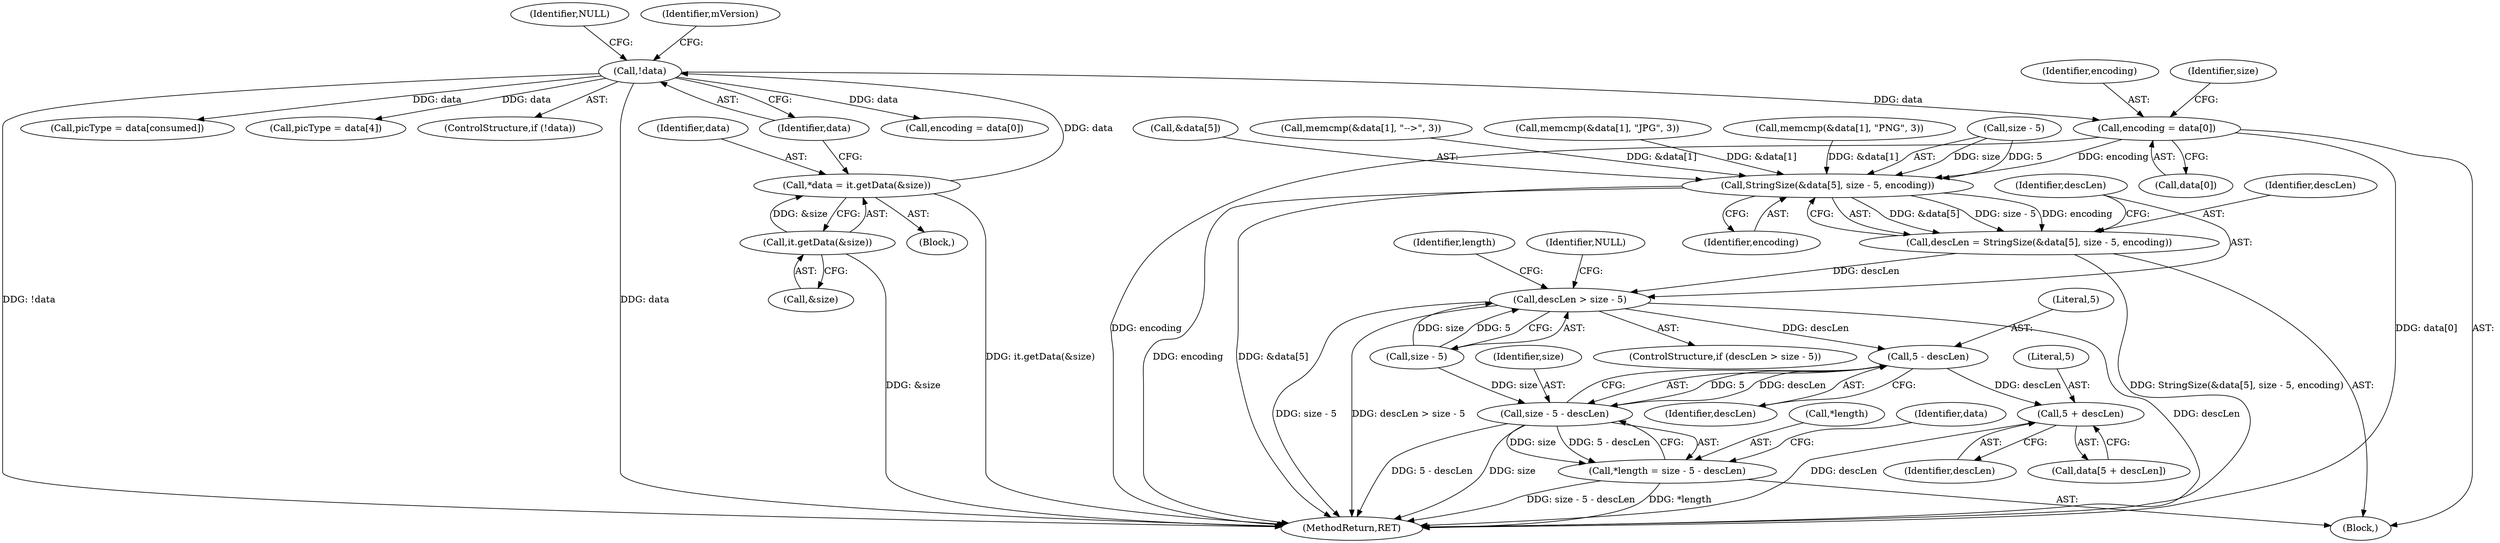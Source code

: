 digraph "0_Android_7a3246b870ddd11861eda2ab458b11d723c7f62c_0@array" {
"1000243" [label="(Call,encoding = data[0])"];
"1000124" [label="(Call,!data)"];
"1000118" [label="(Call,*data = it.getData(&size))"];
"1000120" [label="(Call,it.getData(&size))"];
"1000313" [label="(Call,StringSize(&data[5], size - 5, encoding))"];
"1000311" [label="(Call,descLen = StringSize(&data[5], size - 5, encoding))"];
"1000323" [label="(Call,descLen > size - 5)"];
"1000336" [label="(Call,5 - descLen)"];
"1000334" [label="(Call,size - 5 - descLen)"];
"1000331" [label="(Call,*length = size - 5 - descLen)"];
"1000343" [label="(Call,5 + descLen)"];
"1000324" [label="(Identifier,descLen)"];
"1000343" [label="(Call,5 + descLen)"];
"1000312" [label="(Identifier,descLen)"];
"1000283" [label="(Call,memcmp(&data[1], \"-->\", 3))"];
"1000125" [label="(Identifier,data)"];
"1000244" [label="(Identifier,encoding)"];
"1000182" [label="(Call,picType = data[consumed])"];
"1000243" [label="(Call,encoding = data[0])"];
"1000332" [label="(Call,*length)"];
"1000298" [label="(Call,picType = data[4])"];
"1000120" [label="(Call,it.getData(&size))"];
"1000333" [label="(Identifier,length)"];
"1000115" [label="(Block,)"];
"1000325" [label="(Call,size - 5)"];
"1000270" [label="(Call,memcmp(&data[1], \"JPG\", 3))"];
"1000119" [label="(Identifier,data)"];
"1000124" [label="(Call,!data)"];
"1000311" [label="(Call,descLen = StringSize(&data[5], size - 5, encoding))"];
"1000118" [label="(Call,*data = it.getData(&size))"];
"1000323" [label="(Call,descLen > size - 5)"];
"1000123" [label="(ControlStructure,if (!data))"];
"1000342" [label="(Identifier,data)"];
"1000322" [label="(ControlStructure,if (descLen > size - 5))"];
"1000257" [label="(Call,memcmp(&data[1], \"PNG\", 3))"];
"1000318" [label="(Call,size - 5)"];
"1000345" [label="(Identifier,descLen)"];
"1000241" [label="(Block,)"];
"1000128" [label="(Identifier,NULL)"];
"1000335" [label="(Identifier,size)"];
"1000344" [label="(Literal,5)"];
"1000348" [label="(MethodReturn,RET)"];
"1000313" [label="(Call,StringSize(&data[5], size - 5, encoding))"];
"1000334" [label="(Call,size - 5 - descLen)"];
"1000336" [label="(Call,5 - descLen)"];
"1000337" [label="(Literal,5)"];
"1000321" [label="(Identifier,encoding)"];
"1000341" [label="(Call,data[5 + descLen])"];
"1000245" [label="(Call,data[0])"];
"1000330" [label="(Identifier,NULL)"];
"1000250" [label="(Identifier,size)"];
"1000139" [label="(Call,encoding = data[0])"];
"1000331" [label="(Call,*length = size - 5 - descLen)"];
"1000338" [label="(Identifier,descLen)"];
"1000314" [label="(Call,&data[5])"];
"1000132" [label="(Identifier,mVersion)"];
"1000121" [label="(Call,&size)"];
"1000243" -> "1000241"  [label="AST: "];
"1000243" -> "1000245"  [label="CFG: "];
"1000244" -> "1000243"  [label="AST: "];
"1000245" -> "1000243"  [label="AST: "];
"1000250" -> "1000243"  [label="CFG: "];
"1000243" -> "1000348"  [label="DDG: encoding"];
"1000243" -> "1000348"  [label="DDG: data[0]"];
"1000124" -> "1000243"  [label="DDG: data"];
"1000243" -> "1000313"  [label="DDG: encoding"];
"1000124" -> "1000123"  [label="AST: "];
"1000124" -> "1000125"  [label="CFG: "];
"1000125" -> "1000124"  [label="AST: "];
"1000128" -> "1000124"  [label="CFG: "];
"1000132" -> "1000124"  [label="CFG: "];
"1000124" -> "1000348"  [label="DDG: data"];
"1000124" -> "1000348"  [label="DDG: !data"];
"1000118" -> "1000124"  [label="DDG: data"];
"1000124" -> "1000139"  [label="DDG: data"];
"1000124" -> "1000182"  [label="DDG: data"];
"1000124" -> "1000298"  [label="DDG: data"];
"1000118" -> "1000115"  [label="AST: "];
"1000118" -> "1000120"  [label="CFG: "];
"1000119" -> "1000118"  [label="AST: "];
"1000120" -> "1000118"  [label="AST: "];
"1000125" -> "1000118"  [label="CFG: "];
"1000118" -> "1000348"  [label="DDG: it.getData(&size)"];
"1000120" -> "1000118"  [label="DDG: &size"];
"1000120" -> "1000121"  [label="CFG: "];
"1000121" -> "1000120"  [label="AST: "];
"1000120" -> "1000348"  [label="DDG: &size"];
"1000313" -> "1000311"  [label="AST: "];
"1000313" -> "1000321"  [label="CFG: "];
"1000314" -> "1000313"  [label="AST: "];
"1000318" -> "1000313"  [label="AST: "];
"1000321" -> "1000313"  [label="AST: "];
"1000311" -> "1000313"  [label="CFG: "];
"1000313" -> "1000348"  [label="DDG: encoding"];
"1000313" -> "1000348"  [label="DDG: &data[5]"];
"1000313" -> "1000311"  [label="DDG: &data[5]"];
"1000313" -> "1000311"  [label="DDG: size - 5"];
"1000313" -> "1000311"  [label="DDG: encoding"];
"1000283" -> "1000313"  [label="DDG: &data[1]"];
"1000257" -> "1000313"  [label="DDG: &data[1]"];
"1000270" -> "1000313"  [label="DDG: &data[1]"];
"1000318" -> "1000313"  [label="DDG: size"];
"1000318" -> "1000313"  [label="DDG: 5"];
"1000311" -> "1000241"  [label="AST: "];
"1000312" -> "1000311"  [label="AST: "];
"1000324" -> "1000311"  [label="CFG: "];
"1000311" -> "1000348"  [label="DDG: StringSize(&data[5], size - 5, encoding)"];
"1000311" -> "1000323"  [label="DDG: descLen"];
"1000323" -> "1000322"  [label="AST: "];
"1000323" -> "1000325"  [label="CFG: "];
"1000324" -> "1000323"  [label="AST: "];
"1000325" -> "1000323"  [label="AST: "];
"1000330" -> "1000323"  [label="CFG: "];
"1000333" -> "1000323"  [label="CFG: "];
"1000323" -> "1000348"  [label="DDG: descLen"];
"1000323" -> "1000348"  [label="DDG: size - 5"];
"1000323" -> "1000348"  [label="DDG: descLen > size - 5"];
"1000325" -> "1000323"  [label="DDG: size"];
"1000325" -> "1000323"  [label="DDG: 5"];
"1000323" -> "1000336"  [label="DDG: descLen"];
"1000336" -> "1000334"  [label="AST: "];
"1000336" -> "1000338"  [label="CFG: "];
"1000337" -> "1000336"  [label="AST: "];
"1000338" -> "1000336"  [label="AST: "];
"1000334" -> "1000336"  [label="CFG: "];
"1000336" -> "1000334"  [label="DDG: 5"];
"1000336" -> "1000334"  [label="DDG: descLen"];
"1000336" -> "1000343"  [label="DDG: descLen"];
"1000334" -> "1000331"  [label="AST: "];
"1000335" -> "1000334"  [label="AST: "];
"1000331" -> "1000334"  [label="CFG: "];
"1000334" -> "1000348"  [label="DDG: 5 - descLen"];
"1000334" -> "1000348"  [label="DDG: size"];
"1000334" -> "1000331"  [label="DDG: size"];
"1000334" -> "1000331"  [label="DDG: 5 - descLen"];
"1000325" -> "1000334"  [label="DDG: size"];
"1000331" -> "1000241"  [label="AST: "];
"1000332" -> "1000331"  [label="AST: "];
"1000342" -> "1000331"  [label="CFG: "];
"1000331" -> "1000348"  [label="DDG: size - 5 - descLen"];
"1000331" -> "1000348"  [label="DDG: *length"];
"1000343" -> "1000341"  [label="AST: "];
"1000343" -> "1000345"  [label="CFG: "];
"1000344" -> "1000343"  [label="AST: "];
"1000345" -> "1000343"  [label="AST: "];
"1000341" -> "1000343"  [label="CFG: "];
"1000343" -> "1000348"  [label="DDG: descLen"];
}
